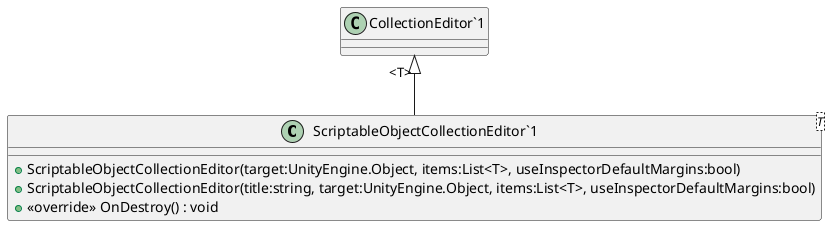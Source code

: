 @startuml
class "ScriptableObjectCollectionEditor`1"<T> {
    + ScriptableObjectCollectionEditor(target:UnityEngine.Object, items:List<T>, useInspectorDefaultMargins:bool)
    + ScriptableObjectCollectionEditor(title:string, target:UnityEngine.Object, items:List<T>, useInspectorDefaultMargins:bool)
    + <<override>> OnDestroy() : void
}
"CollectionEditor`1" "<T>" <|-- "ScriptableObjectCollectionEditor`1"
@enduml
